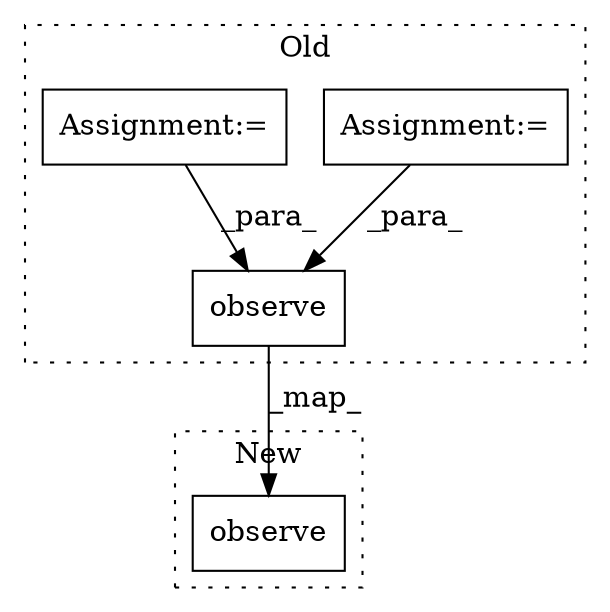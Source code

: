 digraph G {
subgraph cluster0 {
1 [label="observe" a="32" s="4149,4195" l="8,1" shape="box"];
3 [label="Assignment:=" a="7" s="3415" l="1" shape="box"];
4 [label="Assignment:=" a="7" s="3337" l="1" shape="box"];
label = "Old";
style="dotted";
}
subgraph cluster1 {
2 [label="observe" a="32" s="3931,3967" l="8,1" shape="box"];
label = "New";
style="dotted";
}
1 -> 2 [label="_map_"];
3 -> 1 [label="_para_"];
4 -> 1 [label="_para_"];
}